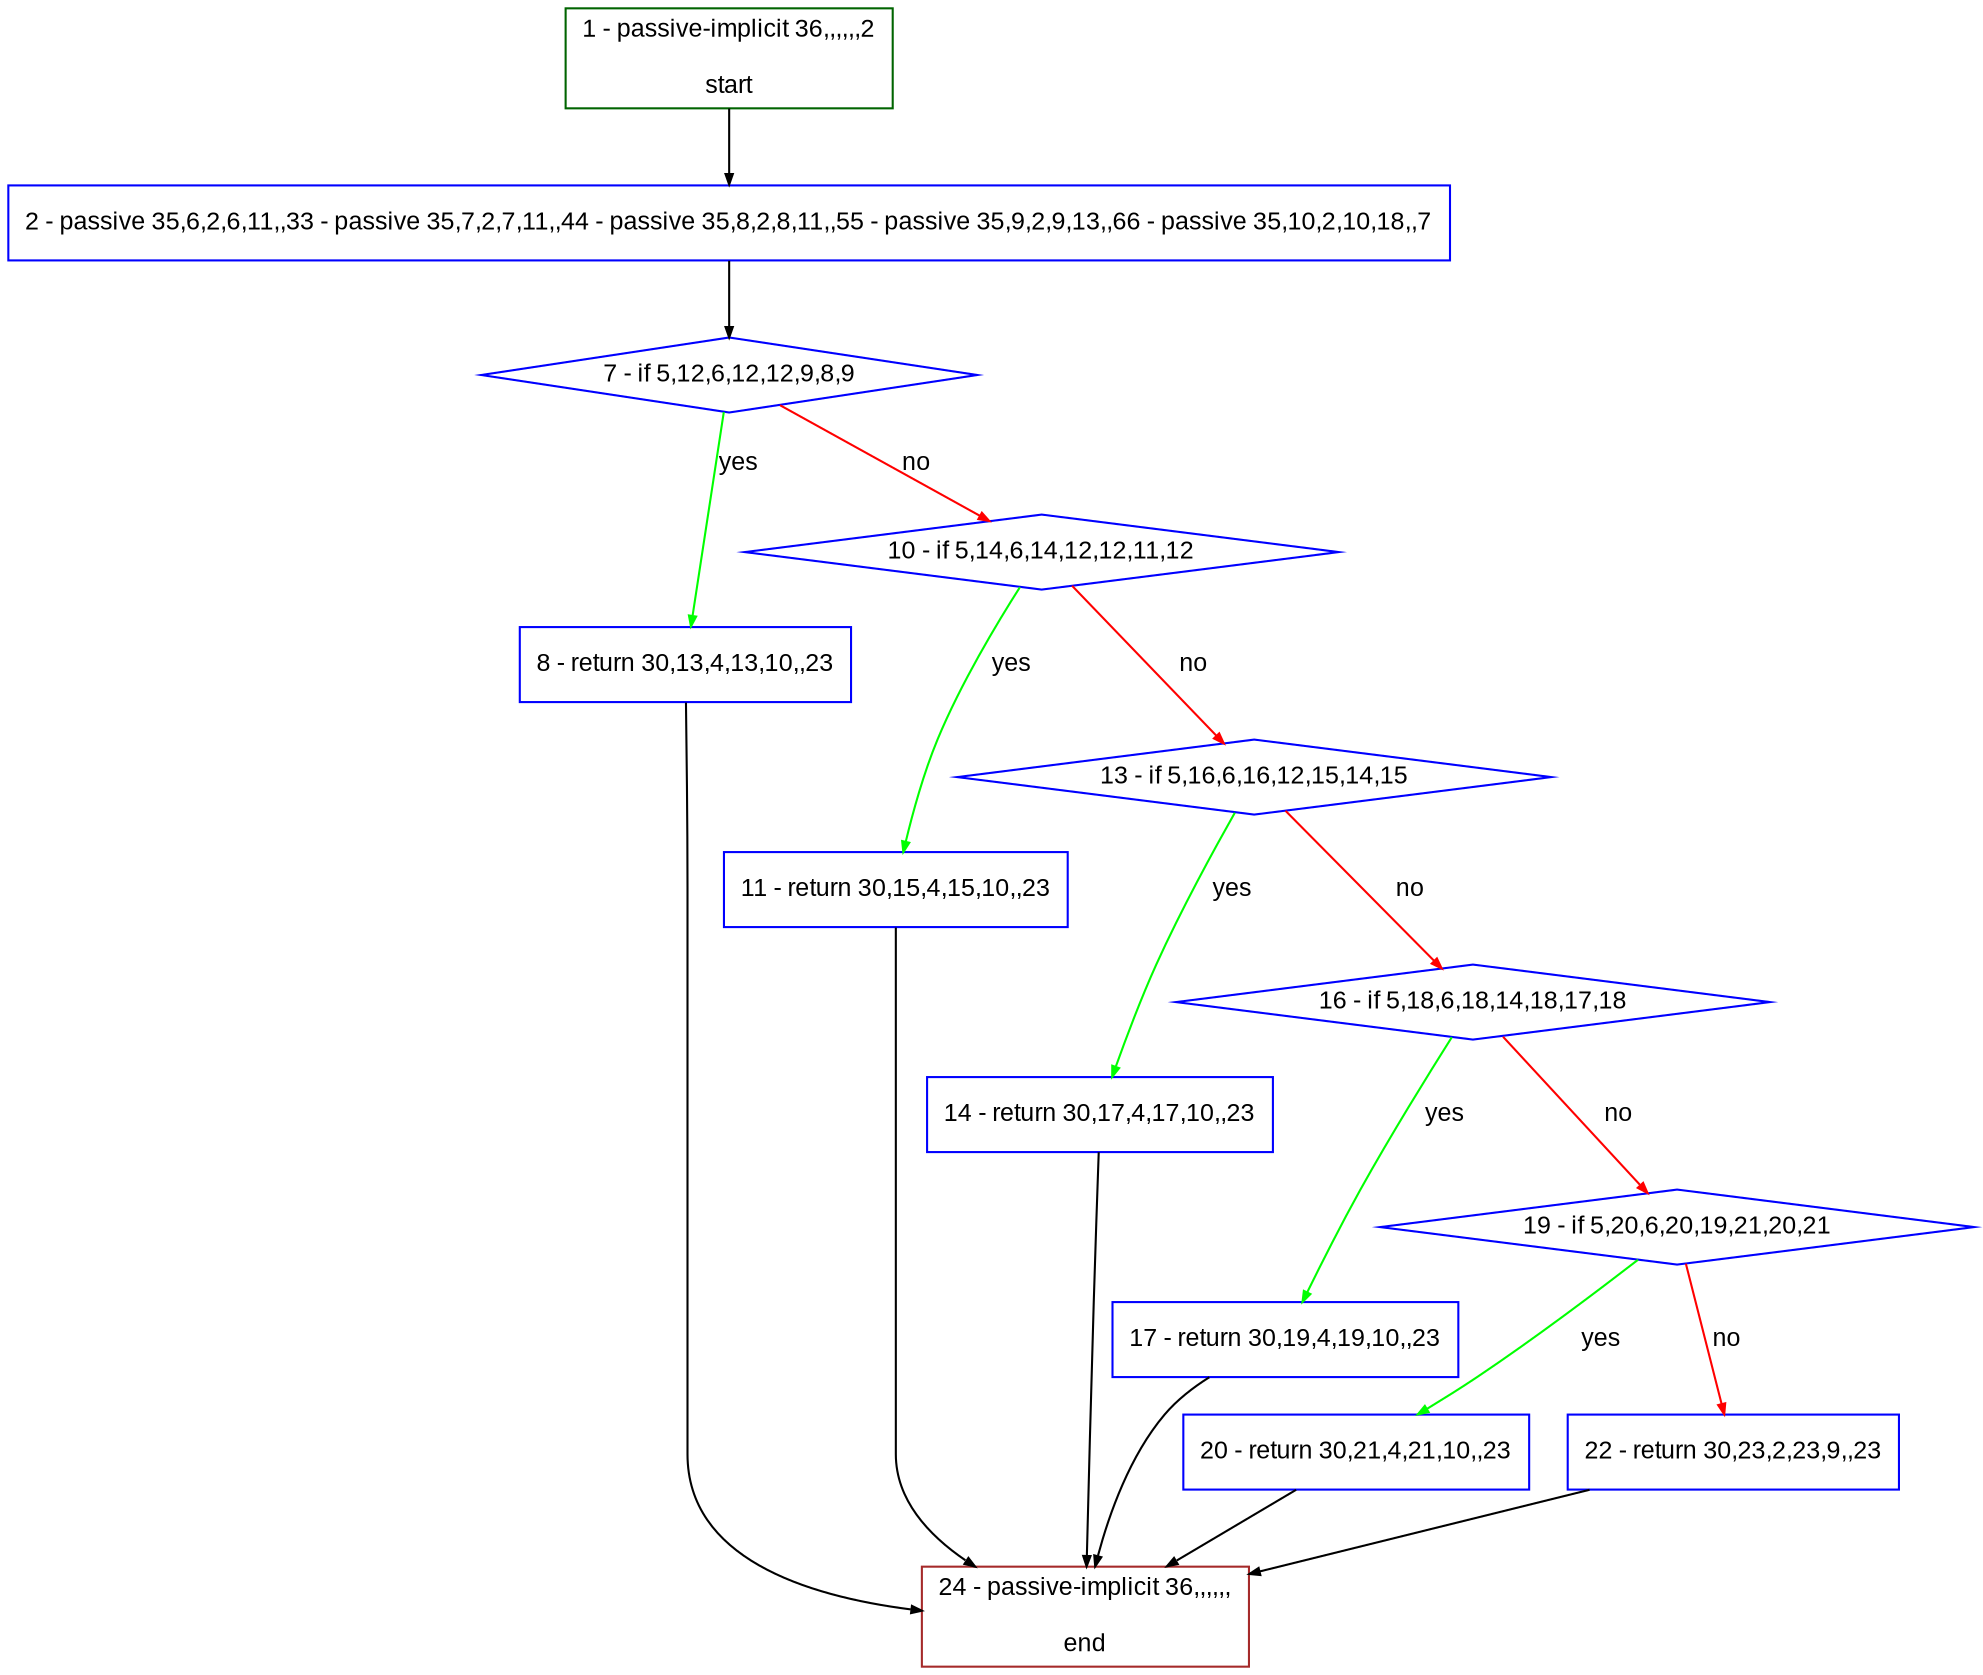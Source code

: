 digraph "" {
  graph [bgcolor="white", fillcolor="#FFFFCC", pack="true", packmode="clust", fontname="Arial", label="", fontsize="12", compound="true", style="rounded,filled"];
  node [node_initialized="no", fillcolor="white", fontname="Arial", label="", color="grey", fontsize="12", fixedsize="false", compound="true", shape="rectangle", style="filled"];
  edge [arrowtail="none", lhead="", fontcolor="black", fontname="Arial", label="", color="black", fontsize="12", arrowhead="normal", arrowsize="0.5", compound="true", ltail="", dir="forward"];
  __N1 [fillcolor="#ffffff", label="2 - passive 35,6,2,6,11,,33 - passive 35,7,2,7,11,,44 - passive 35,8,2,8,11,,55 - passive 35,9,2,9,13,,66 - passive 35,10,2,10,18,,7", color="#0000ff", shape="box", style="filled"];
  __N2 [fillcolor="#ffffff", label="1 - passive-implicit 36,,,,,,2\n\nstart", color="#006400", shape="box", style="filled"];
  __N3 [fillcolor="#ffffff", label="7 - if 5,12,6,12,12,9,8,9", color="#0000ff", shape="diamond", style="filled"];
  __N4 [fillcolor="#ffffff", label="8 - return 30,13,4,13,10,,23", color="#0000ff", shape="box", style="filled"];
  __N5 [fillcolor="#ffffff", label="10 - if 5,14,6,14,12,12,11,12", color="#0000ff", shape="diamond", style="filled"];
  __N6 [fillcolor="#ffffff", label="24 - passive-implicit 36,,,,,,\n\nend", color="#a52a2a", shape="box", style="filled"];
  __N7 [fillcolor="#ffffff", label="11 - return 30,15,4,15,10,,23", color="#0000ff", shape="box", style="filled"];
  __N8 [fillcolor="#ffffff", label="13 - if 5,16,6,16,12,15,14,15", color="#0000ff", shape="diamond", style="filled"];
  __N9 [fillcolor="#ffffff", label="14 - return 30,17,4,17,10,,23", color="#0000ff", shape="box", style="filled"];
  __N10 [fillcolor="#ffffff", label="16 - if 5,18,6,18,14,18,17,18", color="#0000ff", shape="diamond", style="filled"];
  __N11 [fillcolor="#ffffff", label="17 - return 30,19,4,19,10,,23", color="#0000ff", shape="box", style="filled"];
  __N12 [fillcolor="#ffffff", label="19 - if 5,20,6,20,19,21,20,21", color="#0000ff", shape="diamond", style="filled"];
  __N13 [fillcolor="#ffffff", label="20 - return 30,21,4,21,10,,23", color="#0000ff", shape="box", style="filled"];
  __N14 [fillcolor="#ffffff", label="22 - return 30,23,2,23,9,,23", color="#0000ff", shape="box", style="filled"];
  __N2 -> __N1 [arrowtail="none", color="#000000", label="", arrowhead="normal", dir="forward"];
  __N1 -> __N3 [arrowtail="none", color="#000000", label="", arrowhead="normal", dir="forward"];
  __N3 -> __N4 [arrowtail="none", color="#00ff00", label="yes", arrowhead="normal", dir="forward"];
  __N3 -> __N5 [arrowtail="none", color="#ff0000", label="no", arrowhead="normal", dir="forward"];
  __N4 -> __N6 [arrowtail="none", color="#000000", label="", arrowhead="normal", dir="forward"];
  __N5 -> __N7 [arrowtail="none", color="#00ff00", label="yes", arrowhead="normal", dir="forward"];
  __N5 -> __N8 [arrowtail="none", color="#ff0000", label="no", arrowhead="normal", dir="forward"];
  __N7 -> __N6 [arrowtail="none", color="#000000", label="", arrowhead="normal", dir="forward"];
  __N8 -> __N9 [arrowtail="none", color="#00ff00", label="yes", arrowhead="normal", dir="forward"];
  __N8 -> __N10 [arrowtail="none", color="#ff0000", label="no", arrowhead="normal", dir="forward"];
  __N9 -> __N6 [arrowtail="none", color="#000000", label="", arrowhead="normal", dir="forward"];
  __N10 -> __N11 [arrowtail="none", color="#00ff00", label="yes", arrowhead="normal", dir="forward"];
  __N10 -> __N12 [arrowtail="none", color="#ff0000", label="no", arrowhead="normal", dir="forward"];
  __N11 -> __N6 [arrowtail="none", color="#000000", label="", arrowhead="normal", dir="forward"];
  __N12 -> __N13 [arrowtail="none", color="#00ff00", label="yes", arrowhead="normal", dir="forward"];
  __N12 -> __N14 [arrowtail="none", color="#ff0000", label="no", arrowhead="normal", dir="forward"];
  __N13 -> __N6 [arrowtail="none", color="#000000", label="", arrowhead="normal", dir="forward"];
  __N14 -> __N6 [arrowtail="none", color="#000000", label="", arrowhead="normal", dir="forward"];
}
